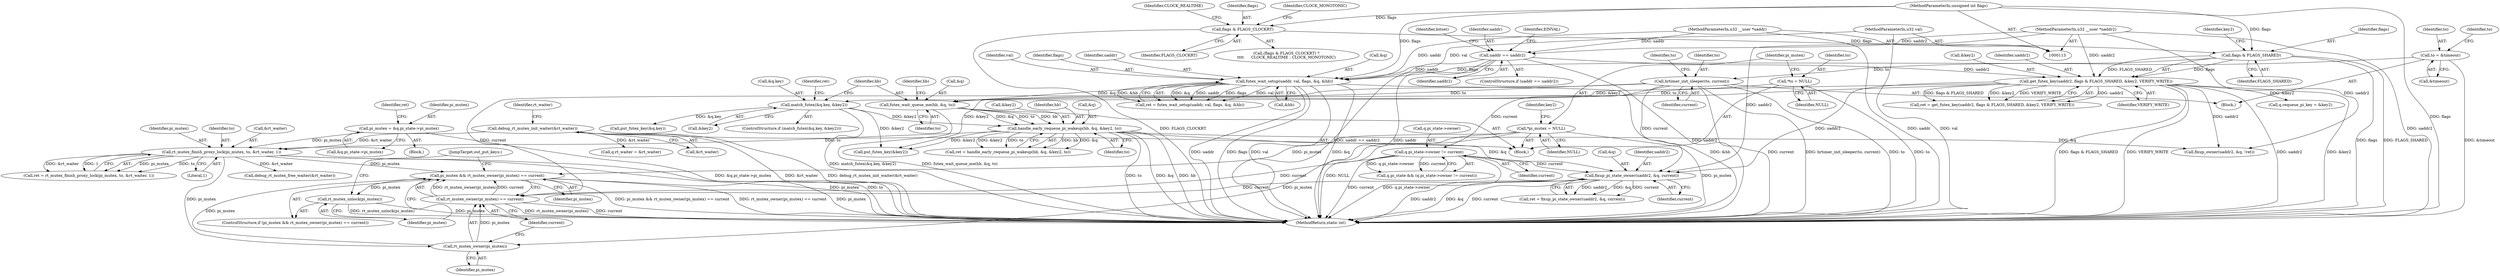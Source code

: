 digraph "0_linux_e9c243a5a6de0be8e584c604d353412584b592f8_0@API" {
"1000384" [label="(Call,pi_mutex && rt_mutex_owner(pi_mutex) == current)"];
"1000343" [label="(Call,rt_mutex_finish_proxy_lock(pi_mutex, to, &rt_waiter, 1))"];
"1000333" [label="(Call,pi_mutex = &q.pi_state->pi_mutex)"];
"1000277" [label="(Call,handle_early_requeue_pi_wakeup(hb, &q, &key2, to))"];
"1000265" [label="(Call,futex_wait_queue_me(hb, &q, to))"];
"1000240" [label="(Call,futex_wait_setup(uaddr, val, flags, &q, &hb))"];
"1000143" [label="(Call,uaddr == uaddr2)"];
"1000114" [label="(MethodParameterIn,u32 __user *uaddr)"];
"1000119" [label="(MethodParameterIn,u32 __user *uaddr2)"];
"1000116" [label="(MethodParameterIn,u32 val)"];
"1000209" [label="(Call,flags & FLAGS_SHARED)"];
"1000168" [label="(Call,flags & FLAGS_CLOCKRT)"];
"1000115" [label="(MethodParameterIn,unsigned int flags)"];
"1000174" [label="(Call,hrtimer_init_sleeper(to, current))"];
"1000158" [label="(Call,to = &timeout)"];
"1000123" [label="(Call,*to = NULL)"];
"1000252" [label="(Call,match_futex(&q.key, &key2))"];
"1000207" [label="(Call,get_futex_key(uaddr2, flags & FLAGS_SHARED, &key2, VERIFY_WRITE))"];
"1000187" [label="(Call,debug_rt_mutex_init_waiter(&rt_waiter))"];
"1000128" [label="(Call,*pi_mutex = NULL)"];
"1000387" [label="(Call,rt_mutex_owner(pi_mutex))"];
"1000386" [label="(Call,rt_mutex_owner(pi_mutex) == current)"];
"1000303" [label="(Call,q.pi_state->owner != current)"];
"1000317" [label="(Call,fixup_pi_state_owner(uaddr2, &q, current))"];
"1000390" [label="(Call,rt_mutex_unlock(pi_mutex))"];
"1000242" [label="(Identifier,val)"];
"1000385" [label="(Identifier,pi_mutex)"];
"1000243" [label="(Identifier,flags)"];
"1000128" [label="(Call,*pi_mutex = NULL)"];
"1000349" [label="(Call,debug_rt_mutex_free_waiter(&rt_waiter))"];
"1000315" [label="(Call,ret = fixup_pi_state_owner(uaddr2, &q, current))"];
"1000151" [label="(Identifier,bitset)"];
"1000257" [label="(Call,&key2)"];
"1000273" [label="(Identifier,hb)"];
"1000232" [label="(Call,q.requeue_pi_key = &key2)"];
"1000212" [label="(Call,&key2)"];
"1000386" [label="(Call,rt_mutex_owner(pi_mutex) == current)"];
"1000277" [label="(Call,handle_early_requeue_pi_wakeup(hb, &q, &key2, to))"];
"1000213" [label="(Identifier,key2)"];
"1000210" [label="(Identifier,flags)"];
"1000390" [label="(Call,rt_mutex_unlock(pi_mutex))"];
"1000346" [label="(Call,&rt_waiter)"];
"1000404" [label="(Call,put_futex_key(&q.key))"];
"1000211" [label="(Identifier,FLAGS_SHARED)"];
"1000124" [label="(Identifier,to)"];
"1000410" [label="(Call,put_futex_key(&key2))"];
"1000240" [label="(Call,futex_wait_setup(uaddr, val, flags, &q, &hb))"];
"1000344" [label="(Identifier,pi_mutex)"];
"1000265" [label="(Call,futex_wait_queue_me(hb, &q, to))"];
"1000304" [label="(Call,q.pi_state->owner)"];
"1000275" [label="(Call,ret = handle_early_requeue_pi_wakeup(hb, &q, &key2, to))"];
"1000241" [label="(Identifier,uaddr)"];
"1000116" [label="(MethodParameterIn,u32 val)"];
"1000115" [label="(MethodParameterIn,unsigned int flags)"];
"1000176" [label="(Identifier,current)"];
"1000114" [label="(MethodParameterIn,u32 __user *uaddr)"];
"1000170" [label="(Identifier,FLAGS_CLOCKRT)"];
"1000145" [label="(Identifier,uaddr2)"];
"1000209" [label="(Call,flags & FLAGS_SHARED)"];
"1000123" [label="(Call,*to = NULL)"];
"1000144" [label="(Identifier,uaddr)"];
"1000321" [label="(Identifier,current)"];
"1000319" [label="(Call,&q)"];
"1000334" [label="(Identifier,pi_mutex)"];
"1000335" [label="(Call,&q.pi_state->pi_mutex)"];
"1000252" [label="(Call,match_futex(&q.key, &key2))"];
"1000143" [label="(Call,uaddr == uaddr2)"];
"1000167" [label="(Call,(flags & FLAGS_CLOCKRT) ?\n\t\t\t\t      CLOCK_REALTIME : CLOCK_MONOTONIC)"];
"1000205" [label="(Call,ret = get_futex_key(uaddr2, flags & FLAGS_SHARED, &key2, VERIFY_WRITE))"];
"1000171" [label="(Identifier,CLOCK_REALTIME)"];
"1000251" [label="(ControlStructure,if (match_futex(&q.key, &key2)))"];
"1000120" [label="(Block,)"];
"1000142" [label="(ControlStructure,if (uaddr == uaddr2))"];
"1000119" [label="(MethodParameterIn,u32 __user *uaddr2)"];
"1000309" [label="(Identifier,current)"];
"1000160" [label="(Call,&timeout)"];
"1000169" [label="(Identifier,flags)"];
"1000341" [label="(Call,ret = rt_mutex_finish_proxy_lock(pi_mutex, to, &rt_waiter, 1))"];
"1000168" [label="(Call,flags & FLAGS_CLOCKRT)"];
"1000244" [label="(Call,&q)"];
"1000383" [label="(ControlStructure,if (pi_mutex && rt_mutex_owner(pi_mutex) == current))"];
"1000226" [label="(Call,q.rt_waiter = &rt_waiter)"];
"1000343" [label="(Call,rt_mutex_finish_proxy_lock(pi_mutex, to, &rt_waiter, 1))"];
"1000318" [label="(Identifier,uaddr2)"];
"1000348" [label="(Literal,1)"];
"1000279" [label="(Call,&q)"];
"1000387" [label="(Call,rt_mutex_owner(pi_mutex))"];
"1000175" [label="(Identifier,to)"];
"1000345" [label="(Identifier,to)"];
"1000281" [label="(Call,&key2)"];
"1000130" [label="(Identifier,NULL)"];
"1000157" [label="(Block,)"];
"1000303" [label="(Call,q.pi_state->owner != current)"];
"1000148" [label="(Identifier,EINVAL)"];
"1000299" [label="(Call,q.pi_state && (q.pi_state->owner != current))"];
"1000269" [label="(Identifier,to)"];
"1000253" [label="(Call,&q.key)"];
"1000358" [label="(Call,fixup_owner(uaddr2, &q, !ret))"];
"1000283" [label="(Identifier,to)"];
"1000134" [label="(Identifier,key2)"];
"1000174" [label="(Call,hrtimer_init_sleeper(to, current))"];
"1000317" [label="(Call,fixup_pi_state_owner(uaddr2, &q, current))"];
"1000158" [label="(Call,to = &timeout)"];
"1000208" [label="(Identifier,uaddr2)"];
"1000403" [label="(JumpTarget,out_put_keys:)"];
"1000389" [label="(Identifier,current)"];
"1000384" [label="(Call,pi_mutex && rt_mutex_owner(pi_mutex) == current)"];
"1000342" [label="(Identifier,ret)"];
"1000327" [label="(Block,)"];
"1000278" [label="(Identifier,hb)"];
"1000388" [label="(Identifier,pi_mutex)"];
"1000188" [label="(Call,&rt_waiter)"];
"1000267" [label="(Call,&q)"];
"1000246" [label="(Call,&hb)"];
"1000180" [label="(Identifier,to)"];
"1000165" [label="(Identifier,to)"];
"1000214" [label="(Identifier,VERIFY_WRITE)"];
"1000391" [label="(Identifier,pi_mutex)"];
"1000129" [label="(Identifier,pi_mutex)"];
"1000266" [label="(Identifier,hb)"];
"1000207" [label="(Call,get_futex_key(uaddr2, flags & FLAGS_SHARED, &key2, VERIFY_WRITE))"];
"1000159" [label="(Identifier,to)"];
"1000187" [label="(Call,debug_rt_mutex_init_waiter(&rt_waiter))"];
"1000125" [label="(Identifier,NULL)"];
"1000429" [label="(MethodReturn,static int)"];
"1000238" [label="(Call,ret = futex_wait_setup(uaddr, val, flags, &q, &hb))"];
"1000261" [label="(Identifier,ret)"];
"1000333" [label="(Call,pi_mutex = &q.pi_state->pi_mutex)"];
"1000172" [label="(Identifier,CLOCK_MONOTONIC)"];
"1000193" [label="(Identifier,rt_waiter)"];
"1000384" -> "1000383"  [label="AST: "];
"1000384" -> "1000385"  [label="CFG: "];
"1000384" -> "1000386"  [label="CFG: "];
"1000385" -> "1000384"  [label="AST: "];
"1000386" -> "1000384"  [label="AST: "];
"1000391" -> "1000384"  [label="CFG: "];
"1000403" -> "1000384"  [label="CFG: "];
"1000384" -> "1000429"  [label="DDG: pi_mutex && rt_mutex_owner(pi_mutex) == current"];
"1000384" -> "1000429"  [label="DDG: rt_mutex_owner(pi_mutex) == current"];
"1000384" -> "1000429"  [label="DDG: pi_mutex"];
"1000343" -> "1000384"  [label="DDG: pi_mutex"];
"1000128" -> "1000384"  [label="DDG: pi_mutex"];
"1000387" -> "1000384"  [label="DDG: pi_mutex"];
"1000386" -> "1000384"  [label="DDG: rt_mutex_owner(pi_mutex)"];
"1000386" -> "1000384"  [label="DDG: current"];
"1000384" -> "1000390"  [label="DDG: pi_mutex"];
"1000343" -> "1000341"  [label="AST: "];
"1000343" -> "1000348"  [label="CFG: "];
"1000344" -> "1000343"  [label="AST: "];
"1000345" -> "1000343"  [label="AST: "];
"1000346" -> "1000343"  [label="AST: "];
"1000348" -> "1000343"  [label="AST: "];
"1000341" -> "1000343"  [label="CFG: "];
"1000343" -> "1000429"  [label="DDG: pi_mutex"];
"1000343" -> "1000429"  [label="DDG: to"];
"1000343" -> "1000341"  [label="DDG: pi_mutex"];
"1000343" -> "1000341"  [label="DDG: to"];
"1000343" -> "1000341"  [label="DDG: &rt_waiter"];
"1000343" -> "1000341"  [label="DDG: 1"];
"1000333" -> "1000343"  [label="DDG: pi_mutex"];
"1000277" -> "1000343"  [label="DDG: to"];
"1000187" -> "1000343"  [label="DDG: &rt_waiter"];
"1000343" -> "1000349"  [label="DDG: &rt_waiter"];
"1000343" -> "1000387"  [label="DDG: pi_mutex"];
"1000333" -> "1000327"  [label="AST: "];
"1000333" -> "1000335"  [label="CFG: "];
"1000334" -> "1000333"  [label="AST: "];
"1000335" -> "1000333"  [label="AST: "];
"1000342" -> "1000333"  [label="CFG: "];
"1000333" -> "1000429"  [label="DDG: &q.pi_state->pi_mutex"];
"1000277" -> "1000275"  [label="AST: "];
"1000277" -> "1000283"  [label="CFG: "];
"1000278" -> "1000277"  [label="AST: "];
"1000279" -> "1000277"  [label="AST: "];
"1000281" -> "1000277"  [label="AST: "];
"1000283" -> "1000277"  [label="AST: "];
"1000275" -> "1000277"  [label="CFG: "];
"1000277" -> "1000429"  [label="DDG: hb"];
"1000277" -> "1000429"  [label="DDG: to"];
"1000277" -> "1000429"  [label="DDG: &q"];
"1000277" -> "1000275"  [label="DDG: hb"];
"1000277" -> "1000275"  [label="DDG: &q"];
"1000277" -> "1000275"  [label="DDG: &key2"];
"1000277" -> "1000275"  [label="DDG: to"];
"1000265" -> "1000277"  [label="DDG: hb"];
"1000265" -> "1000277"  [label="DDG: &q"];
"1000265" -> "1000277"  [label="DDG: to"];
"1000252" -> "1000277"  [label="DDG: &key2"];
"1000277" -> "1000317"  [label="DDG: &q"];
"1000277" -> "1000358"  [label="DDG: &q"];
"1000277" -> "1000410"  [label="DDG: &key2"];
"1000265" -> "1000120"  [label="AST: "];
"1000265" -> "1000269"  [label="CFG: "];
"1000266" -> "1000265"  [label="AST: "];
"1000267" -> "1000265"  [label="AST: "];
"1000269" -> "1000265"  [label="AST: "];
"1000273" -> "1000265"  [label="CFG: "];
"1000265" -> "1000429"  [label="DDG: futex_wait_queue_me(hb, &q, to)"];
"1000240" -> "1000265"  [label="DDG: &q"];
"1000174" -> "1000265"  [label="DDG: to"];
"1000123" -> "1000265"  [label="DDG: to"];
"1000240" -> "1000238"  [label="AST: "];
"1000240" -> "1000246"  [label="CFG: "];
"1000241" -> "1000240"  [label="AST: "];
"1000242" -> "1000240"  [label="AST: "];
"1000243" -> "1000240"  [label="AST: "];
"1000244" -> "1000240"  [label="AST: "];
"1000246" -> "1000240"  [label="AST: "];
"1000238" -> "1000240"  [label="CFG: "];
"1000240" -> "1000429"  [label="DDG: val"];
"1000240" -> "1000429"  [label="DDG: &q"];
"1000240" -> "1000429"  [label="DDG: &hb"];
"1000240" -> "1000429"  [label="DDG: uaddr"];
"1000240" -> "1000429"  [label="DDG: flags"];
"1000240" -> "1000238"  [label="DDG: &q"];
"1000240" -> "1000238"  [label="DDG: uaddr"];
"1000240" -> "1000238"  [label="DDG: flags"];
"1000240" -> "1000238"  [label="DDG: val"];
"1000240" -> "1000238"  [label="DDG: &hb"];
"1000143" -> "1000240"  [label="DDG: uaddr"];
"1000114" -> "1000240"  [label="DDG: uaddr"];
"1000116" -> "1000240"  [label="DDG: val"];
"1000209" -> "1000240"  [label="DDG: flags"];
"1000115" -> "1000240"  [label="DDG: flags"];
"1000143" -> "1000142"  [label="AST: "];
"1000143" -> "1000145"  [label="CFG: "];
"1000144" -> "1000143"  [label="AST: "];
"1000145" -> "1000143"  [label="AST: "];
"1000148" -> "1000143"  [label="CFG: "];
"1000151" -> "1000143"  [label="CFG: "];
"1000143" -> "1000429"  [label="DDG: uaddr"];
"1000143" -> "1000429"  [label="DDG: uaddr2"];
"1000143" -> "1000429"  [label="DDG: uaddr == uaddr2"];
"1000114" -> "1000143"  [label="DDG: uaddr"];
"1000119" -> "1000143"  [label="DDG: uaddr2"];
"1000143" -> "1000207"  [label="DDG: uaddr2"];
"1000114" -> "1000113"  [label="AST: "];
"1000114" -> "1000429"  [label="DDG: uaddr"];
"1000119" -> "1000113"  [label="AST: "];
"1000119" -> "1000429"  [label="DDG: uaddr2"];
"1000119" -> "1000207"  [label="DDG: uaddr2"];
"1000119" -> "1000317"  [label="DDG: uaddr2"];
"1000119" -> "1000358"  [label="DDG: uaddr2"];
"1000116" -> "1000113"  [label="AST: "];
"1000116" -> "1000429"  [label="DDG: val"];
"1000209" -> "1000207"  [label="AST: "];
"1000209" -> "1000211"  [label="CFG: "];
"1000210" -> "1000209"  [label="AST: "];
"1000211" -> "1000209"  [label="AST: "];
"1000213" -> "1000209"  [label="CFG: "];
"1000209" -> "1000429"  [label="DDG: flags"];
"1000209" -> "1000429"  [label="DDG: FLAGS_SHARED"];
"1000209" -> "1000207"  [label="DDG: flags"];
"1000209" -> "1000207"  [label="DDG: FLAGS_SHARED"];
"1000168" -> "1000209"  [label="DDG: flags"];
"1000115" -> "1000209"  [label="DDG: flags"];
"1000168" -> "1000167"  [label="AST: "];
"1000168" -> "1000170"  [label="CFG: "];
"1000169" -> "1000168"  [label="AST: "];
"1000170" -> "1000168"  [label="AST: "];
"1000171" -> "1000168"  [label="CFG: "];
"1000172" -> "1000168"  [label="CFG: "];
"1000168" -> "1000429"  [label="DDG: FLAGS_CLOCKRT"];
"1000115" -> "1000168"  [label="DDG: flags"];
"1000115" -> "1000113"  [label="AST: "];
"1000115" -> "1000429"  [label="DDG: flags"];
"1000174" -> "1000157"  [label="AST: "];
"1000174" -> "1000176"  [label="CFG: "];
"1000175" -> "1000174"  [label="AST: "];
"1000176" -> "1000174"  [label="AST: "];
"1000180" -> "1000174"  [label="CFG: "];
"1000174" -> "1000429"  [label="DDG: current"];
"1000174" -> "1000429"  [label="DDG: hrtimer_init_sleeper(to, current)"];
"1000174" -> "1000429"  [label="DDG: to"];
"1000158" -> "1000174"  [label="DDG: to"];
"1000174" -> "1000303"  [label="DDG: current"];
"1000174" -> "1000317"  [label="DDG: current"];
"1000174" -> "1000386"  [label="DDG: current"];
"1000158" -> "1000157"  [label="AST: "];
"1000158" -> "1000160"  [label="CFG: "];
"1000159" -> "1000158"  [label="AST: "];
"1000160" -> "1000158"  [label="AST: "];
"1000165" -> "1000158"  [label="CFG: "];
"1000158" -> "1000429"  [label="DDG: &timeout"];
"1000123" -> "1000120"  [label="AST: "];
"1000123" -> "1000125"  [label="CFG: "];
"1000124" -> "1000123"  [label="AST: "];
"1000125" -> "1000123"  [label="AST: "];
"1000129" -> "1000123"  [label="CFG: "];
"1000123" -> "1000429"  [label="DDG: to"];
"1000252" -> "1000251"  [label="AST: "];
"1000252" -> "1000257"  [label="CFG: "];
"1000253" -> "1000252"  [label="AST: "];
"1000257" -> "1000252"  [label="AST: "];
"1000261" -> "1000252"  [label="CFG: "];
"1000266" -> "1000252"  [label="CFG: "];
"1000252" -> "1000429"  [label="DDG: match_futex(&q.key, &key2)"];
"1000207" -> "1000252"  [label="DDG: &key2"];
"1000252" -> "1000404"  [label="DDG: &q.key"];
"1000252" -> "1000410"  [label="DDG: &key2"];
"1000207" -> "1000205"  [label="AST: "];
"1000207" -> "1000214"  [label="CFG: "];
"1000208" -> "1000207"  [label="AST: "];
"1000212" -> "1000207"  [label="AST: "];
"1000214" -> "1000207"  [label="AST: "];
"1000205" -> "1000207"  [label="CFG: "];
"1000207" -> "1000429"  [label="DDG: flags & FLAGS_SHARED"];
"1000207" -> "1000429"  [label="DDG: VERIFY_WRITE"];
"1000207" -> "1000429"  [label="DDG: uaddr2"];
"1000207" -> "1000429"  [label="DDG: &key2"];
"1000207" -> "1000205"  [label="DDG: uaddr2"];
"1000207" -> "1000205"  [label="DDG: flags & FLAGS_SHARED"];
"1000207" -> "1000205"  [label="DDG: &key2"];
"1000207" -> "1000205"  [label="DDG: VERIFY_WRITE"];
"1000207" -> "1000232"  [label="DDG: &key2"];
"1000207" -> "1000317"  [label="DDG: uaddr2"];
"1000207" -> "1000358"  [label="DDG: uaddr2"];
"1000207" -> "1000410"  [label="DDG: &key2"];
"1000187" -> "1000120"  [label="AST: "];
"1000187" -> "1000188"  [label="CFG: "];
"1000188" -> "1000187"  [label="AST: "];
"1000193" -> "1000187"  [label="CFG: "];
"1000187" -> "1000429"  [label="DDG: &rt_waiter"];
"1000187" -> "1000429"  [label="DDG: debug_rt_mutex_init_waiter(&rt_waiter)"];
"1000187" -> "1000226"  [label="DDG: &rt_waiter"];
"1000128" -> "1000120"  [label="AST: "];
"1000128" -> "1000130"  [label="CFG: "];
"1000129" -> "1000128"  [label="AST: "];
"1000130" -> "1000128"  [label="AST: "];
"1000134" -> "1000128"  [label="CFG: "];
"1000128" -> "1000429"  [label="DDG: NULL"];
"1000128" -> "1000429"  [label="DDG: pi_mutex"];
"1000128" -> "1000387"  [label="DDG: pi_mutex"];
"1000387" -> "1000386"  [label="AST: "];
"1000387" -> "1000388"  [label="CFG: "];
"1000388" -> "1000387"  [label="AST: "];
"1000389" -> "1000387"  [label="CFG: "];
"1000387" -> "1000386"  [label="DDG: pi_mutex"];
"1000386" -> "1000389"  [label="CFG: "];
"1000389" -> "1000386"  [label="AST: "];
"1000386" -> "1000429"  [label="DDG: current"];
"1000386" -> "1000429"  [label="DDG: rt_mutex_owner(pi_mutex)"];
"1000303" -> "1000386"  [label="DDG: current"];
"1000317" -> "1000386"  [label="DDG: current"];
"1000303" -> "1000299"  [label="AST: "];
"1000303" -> "1000309"  [label="CFG: "];
"1000304" -> "1000303"  [label="AST: "];
"1000309" -> "1000303"  [label="AST: "];
"1000299" -> "1000303"  [label="CFG: "];
"1000303" -> "1000429"  [label="DDG: current"];
"1000303" -> "1000429"  [label="DDG: q.pi_state->owner"];
"1000303" -> "1000299"  [label="DDG: q.pi_state->owner"];
"1000303" -> "1000299"  [label="DDG: current"];
"1000303" -> "1000317"  [label="DDG: current"];
"1000317" -> "1000315"  [label="AST: "];
"1000317" -> "1000321"  [label="CFG: "];
"1000318" -> "1000317"  [label="AST: "];
"1000319" -> "1000317"  [label="AST: "];
"1000321" -> "1000317"  [label="AST: "];
"1000315" -> "1000317"  [label="CFG: "];
"1000317" -> "1000429"  [label="DDG: uaddr2"];
"1000317" -> "1000429"  [label="DDG: &q"];
"1000317" -> "1000429"  [label="DDG: current"];
"1000317" -> "1000315"  [label="DDG: uaddr2"];
"1000317" -> "1000315"  [label="DDG: &q"];
"1000317" -> "1000315"  [label="DDG: current"];
"1000390" -> "1000383"  [label="AST: "];
"1000390" -> "1000391"  [label="CFG: "];
"1000391" -> "1000390"  [label="AST: "];
"1000403" -> "1000390"  [label="CFG: "];
"1000390" -> "1000429"  [label="DDG: rt_mutex_unlock(pi_mutex)"];
"1000390" -> "1000429"  [label="DDG: pi_mutex"];
}
